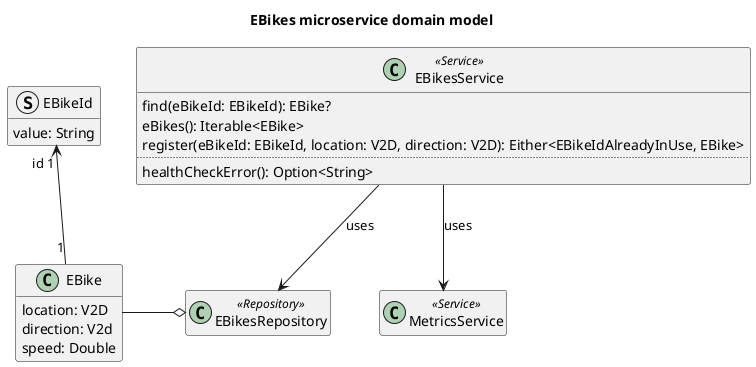 @startuml ebikes-microservice-domain-model

title EBikes microservice domain model

class EBike {
    location: V2D
    direction: V2d
    speed: Double
}
struct EBikeId {
    value: String
}
EBike "1" -u-> "id 1" EBikeId

class EBikesRepository <<Repository>> 
EBikesRepository o-l- EBike

class EBikesService <<Service>> {
    find(eBikeId: EBikeId): EBike?
    eBikes(): Iterable<EBike>
    register(eBikeId: EBikeId, location: V2D, direction: V2D): Either<EBikeIdAlreadyInUse, EBike>
    ..
    healthCheckError(): Option<String>
}

EBikesService --> EBikesRepository : "uses"

class MetricsService <<Service>>
EBikesService --> MetricsService : "uses"

hide empty members

@enduml

